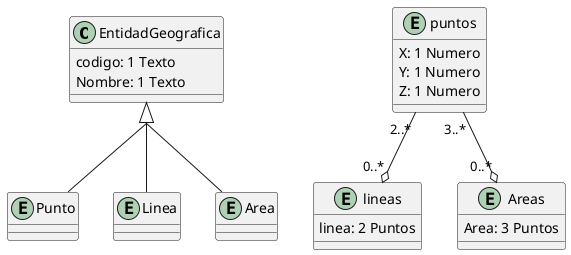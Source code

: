 @startuml
skinparam groupInheritance 2
class EntidadGeografica{
 codigo: 1 Texto
 Nombre: 1 Texto
}
entity Punto
entity Linea
entity Area

entity puntos{
 X: 1 Numero
 Y: 1 Numero
 Z: 1 Numero
}
entity lineas{
 linea: 2 Puntos
}
entity Areas{
 Area: 3 Puntos
}

puntos"2..*" --o "0..*"lineas
puntos"3..*" --o "0..*"Areas
EntidadGeografica <|-- Punto
EntidadGeografica <|-- Linea
EntidadGeografica <|-- Area

@enduml
